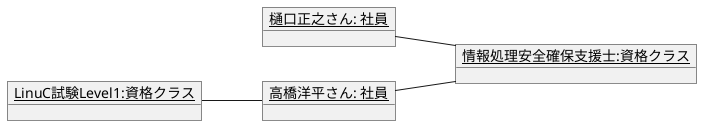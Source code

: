 @startuml
left to right direction
object "<u>高橋洋平さん: 社員</u>" as 高橋洋平{

}
object "<u>樋口正之さん: 社員</u>" as 樋口正之{
    
}
object "<u>情報処理安全確保支援士:資格クラス</u>" as 情報処理安全確保支援士{

}
object "<u>LinuC試験Level1:資格クラス</u>" as LinuC試験Level1 {

}
高橋洋平--情報処理安全確保支援士
LinuC試験Level1--高橋洋平
樋口正之--情報処理安全確保支援士
@endumle